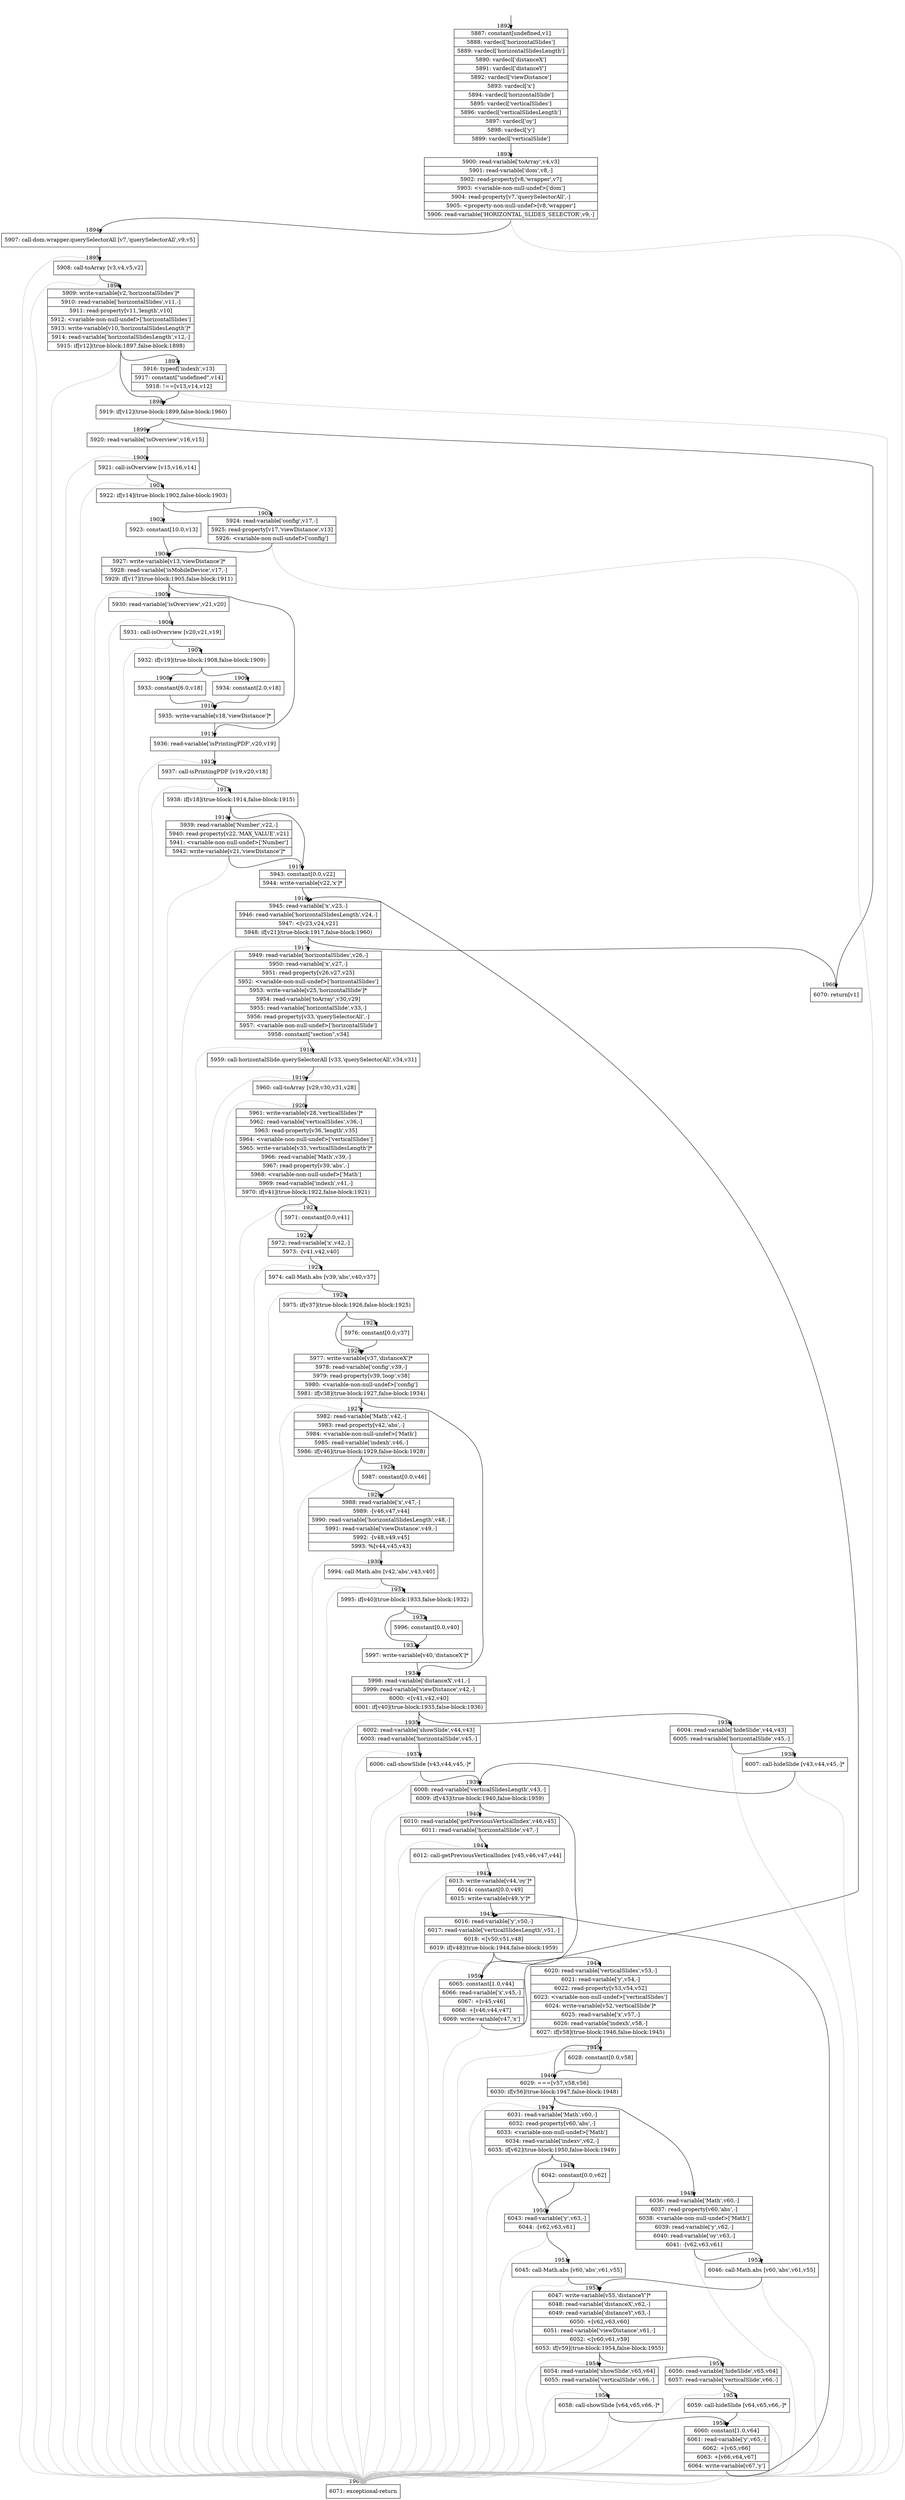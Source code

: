 digraph {
rankdir="TD"
BB_entry117[shape=none,label=""];
BB_entry117 -> BB1892 [tailport=s, headport=n, headlabel="    1892"]
BB1892 [shape=record label="{5887: constant[undefined,v1]|5888: vardecl['horizontalSlides']|5889: vardecl['horizontalSlidesLength']|5890: vardecl['distanceX']|5891: vardecl['distanceY']|5892: vardecl['viewDistance']|5893: vardecl['x']|5894: vardecl['horizontalSlide']|5895: vardecl['verticalSlides']|5896: vardecl['verticalSlidesLength']|5897: vardecl['oy']|5898: vardecl['y']|5899: vardecl['verticalSlide']}" ] 
BB1892 -> BB1893 [tailport=s, headport=n, headlabel="      1893"]
BB1893 [shape=record label="{5900: read-variable['toArray',v4,v3]|5901: read-variable['dom',v8,-]|5902: read-property[v8,'wrapper',v7]|5903: \<variable-non-null-undef\>['dom']|5904: read-property[v7,'querySelectorAll',-]|5905: \<property-non-null-undef\>[v8,'wrapper']|5906: read-variable['HORIZONTAL_SLIDES_SELECTOR',v9,-]}" ] 
BB1893 -> BB1894 [tailport=s, headport=n, headlabel="      1894"]
BB1893 -> BB1961 [tailport=s, headport=n, color=gray, headlabel="      1961"]
BB1894 [shape=record label="{5907: call-dom.wrapper.querySelectorAll [v7,'querySelectorAll',v9,v5]}" ] 
BB1894 -> BB1895 [tailport=s, headport=n, headlabel="      1895"]
BB1894 -> BB1961 [tailport=s, headport=n, color=gray]
BB1895 [shape=record label="{5908: call-toArray [v3,v4,v5,v2]}" ] 
BB1895 -> BB1896 [tailport=s, headport=n, headlabel="      1896"]
BB1895 -> BB1961 [tailport=s, headport=n, color=gray]
BB1896 [shape=record label="{5909: write-variable[v2,'horizontalSlides']*|5910: read-variable['horizontalSlides',v11,-]|5911: read-property[v11,'length',v10]|5912: \<variable-non-null-undef\>['horizontalSlides']|5913: write-variable[v10,'horizontalSlidesLength']*|5914: read-variable['horizontalSlidesLength',v12,-]|5915: if[v12](true-block:1897,false-block:1898)}" ] 
BB1896 -> BB1898 [tailport=s, headport=n, headlabel="      1898"]
BB1896 -> BB1897 [tailport=s, headport=n, headlabel="      1897"]
BB1896 -> BB1961 [tailport=s, headport=n, color=gray]
BB1897 [shape=record label="{5916: typeof['indexh',v13]|5917: constant[\"undefined\",v14]|5918: !==[v13,v14,v12]}" ] 
BB1897 -> BB1898 [tailport=s, headport=n]
BB1897 -> BB1961 [tailport=s, headport=n, color=gray]
BB1898 [shape=record label="{5919: if[v12](true-block:1899,false-block:1960)}" ] 
BB1898 -> BB1899 [tailport=s, headport=n, headlabel="      1899"]
BB1898 -> BB1960 [tailport=s, headport=n, headlabel="      1960"]
BB1899 [shape=record label="{5920: read-variable['isOverview',v16,v15]}" ] 
BB1899 -> BB1900 [tailport=s, headport=n, headlabel="      1900"]
BB1899 -> BB1961 [tailport=s, headport=n, color=gray]
BB1900 [shape=record label="{5921: call-isOverview [v15,v16,v14]}" ] 
BB1900 -> BB1901 [tailport=s, headport=n, headlabel="      1901"]
BB1900 -> BB1961 [tailport=s, headport=n, color=gray]
BB1901 [shape=record label="{5922: if[v14](true-block:1902,false-block:1903)}" ] 
BB1901 -> BB1902 [tailport=s, headport=n, headlabel="      1902"]
BB1901 -> BB1903 [tailport=s, headport=n, headlabel="      1903"]
BB1902 [shape=record label="{5923: constant[10.0,v13]}" ] 
BB1902 -> BB1904 [tailport=s, headport=n, headlabel="      1904"]
BB1903 [shape=record label="{5924: read-variable['config',v17,-]|5925: read-property[v17,'viewDistance',v13]|5926: \<variable-non-null-undef\>['config']}" ] 
BB1903 -> BB1904 [tailport=s, headport=n]
BB1903 -> BB1961 [tailport=s, headport=n, color=gray]
BB1904 [shape=record label="{5927: write-variable[v13,'viewDistance']*|5928: read-variable['isMobileDevice',v17,-]|5929: if[v17](true-block:1905,false-block:1911)}" ] 
BB1904 -> BB1905 [tailport=s, headport=n, headlabel="      1905"]
BB1904 -> BB1911 [tailport=s, headport=n, headlabel="      1911"]
BB1904 -> BB1961 [tailport=s, headport=n, color=gray]
BB1905 [shape=record label="{5930: read-variable['isOverview',v21,v20]}" ] 
BB1905 -> BB1906 [tailport=s, headport=n, headlabel="      1906"]
BB1905 -> BB1961 [tailport=s, headport=n, color=gray]
BB1906 [shape=record label="{5931: call-isOverview [v20,v21,v19]}" ] 
BB1906 -> BB1907 [tailport=s, headport=n, headlabel="      1907"]
BB1906 -> BB1961 [tailport=s, headport=n, color=gray]
BB1907 [shape=record label="{5932: if[v19](true-block:1908,false-block:1909)}" ] 
BB1907 -> BB1908 [tailport=s, headport=n, headlabel="      1908"]
BB1907 -> BB1909 [tailport=s, headport=n, headlabel="      1909"]
BB1908 [shape=record label="{5933: constant[6.0,v18]}" ] 
BB1908 -> BB1910 [tailport=s, headport=n, headlabel="      1910"]
BB1909 [shape=record label="{5934: constant[2.0,v18]}" ] 
BB1909 -> BB1910 [tailport=s, headport=n]
BB1910 [shape=record label="{5935: write-variable[v18,'viewDistance']*}" ] 
BB1910 -> BB1911 [tailport=s, headport=n]
BB1911 [shape=record label="{5936: read-variable['isPrintingPDF',v20,v19]}" ] 
BB1911 -> BB1912 [tailport=s, headport=n, headlabel="      1912"]
BB1911 -> BB1961 [tailport=s, headport=n, color=gray]
BB1912 [shape=record label="{5937: call-isPrintingPDF [v19,v20,v18]}" ] 
BB1912 -> BB1913 [tailport=s, headport=n, headlabel="      1913"]
BB1912 -> BB1961 [tailport=s, headport=n, color=gray]
BB1913 [shape=record label="{5938: if[v18](true-block:1914,false-block:1915)}" ] 
BB1913 -> BB1914 [tailport=s, headport=n, headlabel="      1914"]
BB1913 -> BB1915 [tailport=s, headport=n, headlabel="      1915"]
BB1914 [shape=record label="{5939: read-variable['Number',v22,-]|5940: read-property[v22,'MAX_VALUE',v21]|5941: \<variable-non-null-undef\>['Number']|5942: write-variable[v21,'viewDistance']*}" ] 
BB1914 -> BB1915 [tailport=s, headport=n]
BB1914 -> BB1961 [tailport=s, headport=n, color=gray]
BB1915 [shape=record label="{5943: constant[0.0,v22]|5944: write-variable[v22,'x']*}" ] 
BB1915 -> BB1916 [tailport=s, headport=n, headlabel="      1916"]
BB1916 [shape=record label="{5945: read-variable['x',v23,-]|5946: read-variable['horizontalSlidesLength',v24,-]|5947: \<[v23,v24,v21]|5948: if[v21](true-block:1917,false-block:1960)}" ] 
BB1916 -> BB1917 [tailport=s, headport=n, headlabel="      1917"]
BB1916 -> BB1960 [tailport=s, headport=n]
BB1916 -> BB1961 [tailport=s, headport=n, color=gray]
BB1917 [shape=record label="{5949: read-variable['horizontalSlides',v26,-]|5950: read-variable['x',v27,-]|5951: read-property[v26,v27,v25]|5952: \<variable-non-null-undef\>['horizontalSlides']|5953: write-variable[v25,'horizontalSlide']*|5954: read-variable['toArray',v30,v29]|5955: read-variable['horizontalSlide',v33,-]|5956: read-property[v33,'querySelectorAll',-]|5957: \<variable-non-null-undef\>['horizontalSlide']|5958: constant[\"section\",v34]}" ] 
BB1917 -> BB1918 [tailport=s, headport=n, headlabel="      1918"]
BB1917 -> BB1961 [tailport=s, headport=n, color=gray]
BB1918 [shape=record label="{5959: call-horizontalSlide.querySelectorAll [v33,'querySelectorAll',v34,v31]}" ] 
BB1918 -> BB1919 [tailport=s, headport=n, headlabel="      1919"]
BB1918 -> BB1961 [tailport=s, headport=n, color=gray]
BB1919 [shape=record label="{5960: call-toArray [v29,v30,v31,v28]}" ] 
BB1919 -> BB1920 [tailport=s, headport=n, headlabel="      1920"]
BB1919 -> BB1961 [tailport=s, headport=n, color=gray]
BB1920 [shape=record label="{5961: write-variable[v28,'verticalSlides']*|5962: read-variable['verticalSlides',v36,-]|5963: read-property[v36,'length',v35]|5964: \<variable-non-null-undef\>['verticalSlides']|5965: write-variable[v35,'verticalSlidesLength']*|5966: read-variable['Math',v39,-]|5967: read-property[v39,'abs',-]|5968: \<variable-non-null-undef\>['Math']|5969: read-variable['indexh',v41,-]|5970: if[v41](true-block:1922,false-block:1921)}" ] 
BB1920 -> BB1922 [tailport=s, headport=n, headlabel="      1922"]
BB1920 -> BB1921 [tailport=s, headport=n, headlabel="      1921"]
BB1920 -> BB1961 [tailport=s, headport=n, color=gray]
BB1921 [shape=record label="{5971: constant[0.0,v41]}" ] 
BB1921 -> BB1922 [tailport=s, headport=n]
BB1922 [shape=record label="{5972: read-variable['x',v42,-]|5973: -[v41,v42,v40]}" ] 
BB1922 -> BB1923 [tailport=s, headport=n, headlabel="      1923"]
BB1922 -> BB1961 [tailport=s, headport=n, color=gray]
BB1923 [shape=record label="{5974: call-Math.abs [v39,'abs',v40,v37]}" ] 
BB1923 -> BB1924 [tailport=s, headport=n, headlabel="      1924"]
BB1923 -> BB1961 [tailport=s, headport=n, color=gray]
BB1924 [shape=record label="{5975: if[v37](true-block:1926,false-block:1925)}" ] 
BB1924 -> BB1926 [tailport=s, headport=n, headlabel="      1926"]
BB1924 -> BB1925 [tailport=s, headport=n, headlabel="      1925"]
BB1925 [shape=record label="{5976: constant[0.0,v37]}" ] 
BB1925 -> BB1926 [tailport=s, headport=n]
BB1926 [shape=record label="{5977: write-variable[v37,'distanceX']*|5978: read-variable['config',v39,-]|5979: read-property[v39,'loop',v38]|5980: \<variable-non-null-undef\>['config']|5981: if[v38](true-block:1927,false-block:1934)}" ] 
BB1926 -> BB1927 [tailport=s, headport=n, headlabel="      1927"]
BB1926 -> BB1934 [tailport=s, headport=n, headlabel="      1934"]
BB1926 -> BB1961 [tailport=s, headport=n, color=gray]
BB1927 [shape=record label="{5982: read-variable['Math',v42,-]|5983: read-property[v42,'abs',-]|5984: \<variable-non-null-undef\>['Math']|5985: read-variable['indexh',v46,-]|5986: if[v46](true-block:1929,false-block:1928)}" ] 
BB1927 -> BB1929 [tailport=s, headport=n, headlabel="      1929"]
BB1927 -> BB1928 [tailport=s, headport=n, headlabel="      1928"]
BB1927 -> BB1961 [tailport=s, headport=n, color=gray]
BB1928 [shape=record label="{5987: constant[0.0,v46]}" ] 
BB1928 -> BB1929 [tailport=s, headport=n]
BB1929 [shape=record label="{5988: read-variable['x',v47,-]|5989: -[v46,v47,v44]|5990: read-variable['horizontalSlidesLength',v48,-]|5991: read-variable['viewDistance',v49,-]|5992: -[v48,v49,v45]|5993: %[v44,v45,v43]}" ] 
BB1929 -> BB1930 [tailport=s, headport=n, headlabel="      1930"]
BB1929 -> BB1961 [tailport=s, headport=n, color=gray]
BB1930 [shape=record label="{5994: call-Math.abs [v42,'abs',v43,v40]}" ] 
BB1930 -> BB1931 [tailport=s, headport=n, headlabel="      1931"]
BB1930 -> BB1961 [tailport=s, headport=n, color=gray]
BB1931 [shape=record label="{5995: if[v40](true-block:1933,false-block:1932)}" ] 
BB1931 -> BB1933 [tailport=s, headport=n, headlabel="      1933"]
BB1931 -> BB1932 [tailport=s, headport=n, headlabel="      1932"]
BB1932 [shape=record label="{5996: constant[0.0,v40]}" ] 
BB1932 -> BB1933 [tailport=s, headport=n]
BB1933 [shape=record label="{5997: write-variable[v40,'distanceX']*}" ] 
BB1933 -> BB1934 [tailport=s, headport=n]
BB1934 [shape=record label="{5998: read-variable['distanceX',v41,-]|5999: read-variable['viewDistance',v42,-]|6000: \<[v41,v42,v40]|6001: if[v40](true-block:1935,false-block:1936)}" ] 
BB1934 -> BB1935 [tailport=s, headport=n, headlabel="      1935"]
BB1934 -> BB1936 [tailport=s, headport=n, headlabel="      1936"]
BB1934 -> BB1961 [tailport=s, headport=n, color=gray]
BB1935 [shape=record label="{6002: read-variable['showSlide',v44,v43]|6003: read-variable['horizontalSlide',v45,-]}" ] 
BB1935 -> BB1937 [tailport=s, headport=n, headlabel="      1937"]
BB1935 -> BB1961 [tailport=s, headport=n, color=gray]
BB1936 [shape=record label="{6004: read-variable['hideSlide',v44,v43]|6005: read-variable['horizontalSlide',v45,-]}" ] 
BB1936 -> BB1938 [tailport=s, headport=n, headlabel="      1938"]
BB1936 -> BB1961 [tailport=s, headport=n, color=gray]
BB1937 [shape=record label="{6006: call-showSlide [v43,v44,v45,-]*}" ] 
BB1937 -> BB1939 [tailport=s, headport=n, headlabel="      1939"]
BB1937 -> BB1961 [tailport=s, headport=n, color=gray]
BB1938 [shape=record label="{6007: call-hideSlide [v43,v44,v45,-]*}" ] 
BB1938 -> BB1939 [tailport=s, headport=n]
BB1938 -> BB1961 [tailport=s, headport=n, color=gray]
BB1939 [shape=record label="{6008: read-variable['verticalSlidesLength',v43,-]|6009: if[v43](true-block:1940,false-block:1959)}" ] 
BB1939 -> BB1940 [tailport=s, headport=n, headlabel="      1940"]
BB1939 -> BB1959 [tailport=s, headport=n, headlabel="      1959"]
BB1939 -> BB1961 [tailport=s, headport=n, color=gray]
BB1940 [shape=record label="{6010: read-variable['getPreviousVerticalIndex',v46,v45]|6011: read-variable['horizontalSlide',v47,-]}" ] 
BB1940 -> BB1941 [tailport=s, headport=n, headlabel="      1941"]
BB1940 -> BB1961 [tailport=s, headport=n, color=gray]
BB1941 [shape=record label="{6012: call-getPreviousVerticalIndex [v45,v46,v47,v44]}" ] 
BB1941 -> BB1942 [tailport=s, headport=n, headlabel="      1942"]
BB1941 -> BB1961 [tailport=s, headport=n, color=gray]
BB1942 [shape=record label="{6013: write-variable[v44,'oy']*|6014: constant[0.0,v49]|6015: write-variable[v49,'y']*}" ] 
BB1942 -> BB1943 [tailport=s, headport=n, headlabel="      1943"]
BB1943 [shape=record label="{6016: read-variable['y',v50,-]|6017: read-variable['verticalSlidesLength',v51,-]|6018: \<[v50,v51,v48]|6019: if[v48](true-block:1944,false-block:1959)}" ] 
BB1943 -> BB1944 [tailport=s, headport=n, headlabel="      1944"]
BB1943 -> BB1959 [tailport=s, headport=n]
BB1943 -> BB1961 [tailport=s, headport=n, color=gray]
BB1944 [shape=record label="{6020: read-variable['verticalSlides',v53,-]|6021: read-variable['y',v54,-]|6022: read-property[v53,v54,v52]|6023: \<variable-non-null-undef\>['verticalSlides']|6024: write-variable[v52,'verticalSlide']*|6025: read-variable['x',v57,-]|6026: read-variable['indexh',v58,-]|6027: if[v58](true-block:1946,false-block:1945)}" ] 
BB1944 -> BB1946 [tailport=s, headport=n, headlabel="      1946"]
BB1944 -> BB1945 [tailport=s, headport=n, headlabel="      1945"]
BB1944 -> BB1961 [tailport=s, headport=n, color=gray]
BB1945 [shape=record label="{6028: constant[0.0,v58]}" ] 
BB1945 -> BB1946 [tailport=s, headport=n]
BB1946 [shape=record label="{6029: ===[v57,v58,v56]|6030: if[v56](true-block:1947,false-block:1948)}" ] 
BB1946 -> BB1947 [tailport=s, headport=n, headlabel="      1947"]
BB1946 -> BB1948 [tailport=s, headport=n, headlabel="      1948"]
BB1946 -> BB1961 [tailport=s, headport=n, color=gray]
BB1947 [shape=record label="{6031: read-variable['Math',v60,-]|6032: read-property[v60,'abs',-]|6033: \<variable-non-null-undef\>['Math']|6034: read-variable['indexv',v62,-]|6035: if[v62](true-block:1950,false-block:1949)}" ] 
BB1947 -> BB1950 [tailport=s, headport=n, headlabel="      1950"]
BB1947 -> BB1949 [tailport=s, headport=n, headlabel="      1949"]
BB1947 -> BB1961 [tailport=s, headport=n, color=gray]
BB1948 [shape=record label="{6036: read-variable['Math',v60,-]|6037: read-property[v60,'abs',-]|6038: \<variable-non-null-undef\>['Math']|6039: read-variable['y',v62,-]|6040: read-variable['oy',v63,-]|6041: -[v62,v63,v61]}" ] 
BB1948 -> BB1952 [tailport=s, headport=n, headlabel="      1952"]
BB1948 -> BB1961 [tailport=s, headport=n, color=gray]
BB1949 [shape=record label="{6042: constant[0.0,v62]}" ] 
BB1949 -> BB1950 [tailport=s, headport=n]
BB1950 [shape=record label="{6043: read-variable['y',v63,-]|6044: -[v62,v63,v61]}" ] 
BB1950 -> BB1951 [tailport=s, headport=n, headlabel="      1951"]
BB1950 -> BB1961 [tailport=s, headport=n, color=gray]
BB1951 [shape=record label="{6045: call-Math.abs [v60,'abs',v61,v55]}" ] 
BB1951 -> BB1953 [tailport=s, headport=n, headlabel="      1953"]
BB1951 -> BB1961 [tailport=s, headport=n, color=gray]
BB1952 [shape=record label="{6046: call-Math.abs [v60,'abs',v61,v55]}" ] 
BB1952 -> BB1953 [tailport=s, headport=n]
BB1952 -> BB1961 [tailport=s, headport=n, color=gray]
BB1953 [shape=record label="{6047: write-variable[v55,'distanceY']*|6048: read-variable['distanceX',v62,-]|6049: read-variable['distanceY',v63,-]|6050: +[v62,v63,v60]|6051: read-variable['viewDistance',v61,-]|6052: \<[v60,v61,v59]|6053: if[v59](true-block:1954,false-block:1955)}" ] 
BB1953 -> BB1954 [tailport=s, headport=n, headlabel="      1954"]
BB1953 -> BB1955 [tailport=s, headport=n, headlabel="      1955"]
BB1953 -> BB1961 [tailport=s, headport=n, color=gray]
BB1954 [shape=record label="{6054: read-variable['showSlide',v65,v64]|6055: read-variable['verticalSlide',v66,-]}" ] 
BB1954 -> BB1956 [tailport=s, headport=n, headlabel="      1956"]
BB1954 -> BB1961 [tailport=s, headport=n, color=gray]
BB1955 [shape=record label="{6056: read-variable['hideSlide',v65,v64]|6057: read-variable['verticalSlide',v66,-]}" ] 
BB1955 -> BB1957 [tailport=s, headport=n, headlabel="      1957"]
BB1955 -> BB1961 [tailport=s, headport=n, color=gray]
BB1956 [shape=record label="{6058: call-showSlide [v64,v65,v66,-]*}" ] 
BB1956 -> BB1958 [tailport=s, headport=n, headlabel="      1958"]
BB1956 -> BB1961 [tailport=s, headport=n, color=gray]
BB1957 [shape=record label="{6059: call-hideSlide [v64,v65,v66,-]*}" ] 
BB1957 -> BB1958 [tailport=s, headport=n]
BB1957 -> BB1961 [tailport=s, headport=n, color=gray]
BB1958 [shape=record label="{6060: constant[1.0,v64]|6061: read-variable['y',v65,-]|6062: +[v65,v66]|6063: +[v66,v64,v67]|6064: write-variable[v67,'y']}" ] 
BB1958 -> BB1943 [tailport=s, headport=n]
BB1958 -> BB1961 [tailport=s, headport=n, color=gray]
BB1959 [shape=record label="{6065: constant[1.0,v44]|6066: read-variable['x',v45,-]|6067: +[v45,v46]|6068: +[v46,v44,v47]|6069: write-variable[v47,'x']}" ] 
BB1959 -> BB1916 [tailport=s, headport=n]
BB1959 -> BB1961 [tailport=s, headport=n, color=gray]
BB1960 [shape=record label="{6070: return[v1]}" ] 
BB1961 [shape=record label="{6071: exceptional-return}" ] 
//#$~ 2399
}
